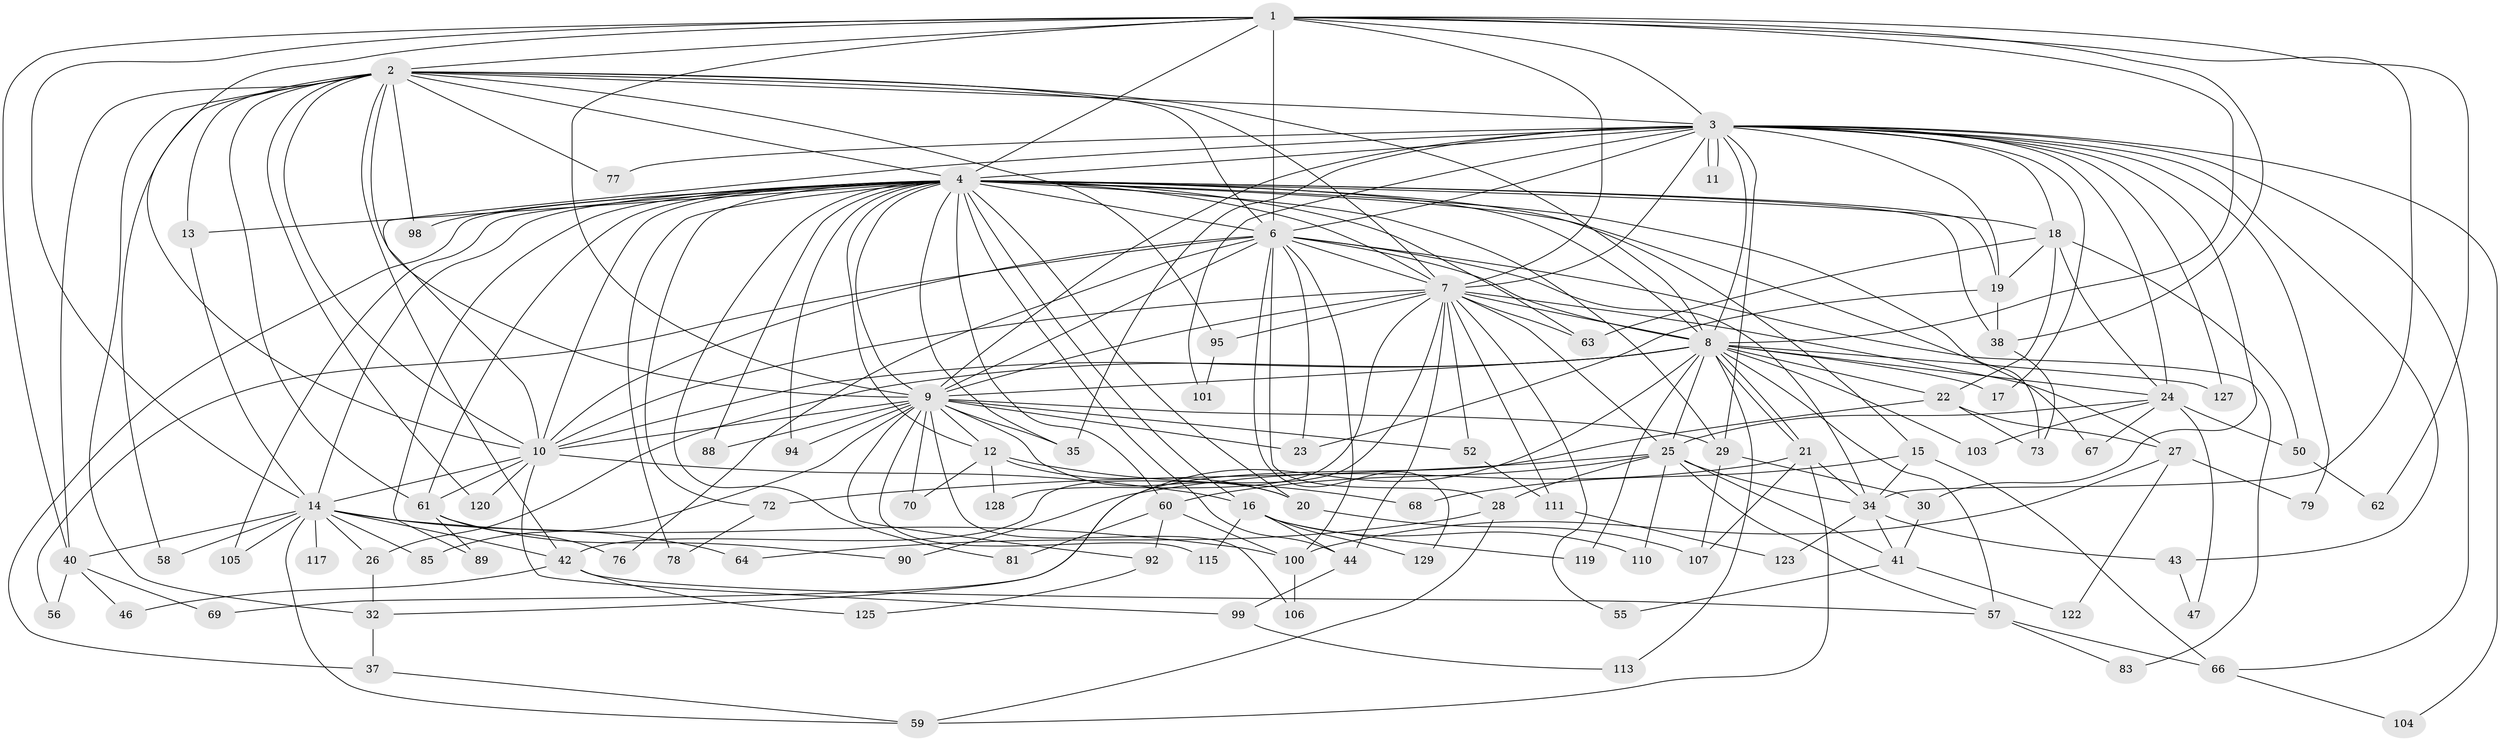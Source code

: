 // Generated by graph-tools (version 1.1) at 2025/51/02/27/25 19:51:42]
// undirected, 95 vertices, 234 edges
graph export_dot {
graph [start="1"]
  node [color=gray90,style=filled];
  1 [super="+130"];
  2 [super="+31"];
  3 [super="+71"];
  4 [super="+5"];
  6 [super="+84"];
  7 [super="+51"];
  8 [super="+133"];
  9 [super="+48"];
  10 [super="+80"];
  11;
  12 [super="+54"];
  13 [super="+112"];
  14 [super="+74"];
  15 [super="+93"];
  16 [super="+45"];
  17;
  18 [super="+109"];
  19 [super="+33"];
  20 [super="+131"];
  21 [super="+65"];
  22 [super="+75"];
  23;
  24 [super="+36"];
  25 [super="+87"];
  26;
  27 [super="+116"];
  28 [super="+124"];
  29 [super="+82"];
  30;
  32 [super="+53"];
  34 [super="+39"];
  35 [super="+96"];
  37;
  38 [super="+126"];
  40 [super="+108"];
  41 [super="+86"];
  42 [super="+49"];
  43;
  44;
  46;
  47;
  50;
  52;
  55;
  56;
  57 [super="+114"];
  58;
  59;
  60;
  61 [super="+97"];
  62;
  63;
  64;
  66;
  67;
  68;
  69;
  70;
  72 [super="+118"];
  73;
  76;
  77;
  78;
  79;
  81;
  83;
  85 [super="+91"];
  88;
  89;
  90;
  92 [super="+132"];
  94;
  95;
  98;
  99;
  100 [super="+102"];
  101;
  103;
  104;
  105;
  106;
  107;
  110;
  111 [super="+121"];
  113;
  115;
  117;
  119;
  120;
  122;
  123;
  125;
  127;
  128;
  129;
  1 -- 2;
  1 -- 3;
  1 -- 4 [weight=2];
  1 -- 6;
  1 -- 7;
  1 -- 8 [weight=2];
  1 -- 9;
  1 -- 10;
  1 -- 14;
  1 -- 34;
  1 -- 62;
  1 -- 40;
  1 -- 38;
  2 -- 3;
  2 -- 4 [weight=2];
  2 -- 6;
  2 -- 7;
  2 -- 8;
  2 -- 9 [weight=2];
  2 -- 10;
  2 -- 13;
  2 -- 32;
  2 -- 40;
  2 -- 42;
  2 -- 58;
  2 -- 77;
  2 -- 95;
  2 -- 98;
  2 -- 120;
  2 -- 61;
  3 -- 4 [weight=2];
  3 -- 6;
  3 -- 7;
  3 -- 8;
  3 -- 9;
  3 -- 10;
  3 -- 11;
  3 -- 11;
  3 -- 17;
  3 -- 18;
  3 -- 24;
  3 -- 29;
  3 -- 30;
  3 -- 35;
  3 -- 43;
  3 -- 66;
  3 -- 77;
  3 -- 79;
  3 -- 101;
  3 -- 104;
  3 -- 127;
  3 -- 19;
  4 -- 6 [weight=2];
  4 -- 7 [weight=2];
  4 -- 8 [weight=2];
  4 -- 9 [weight=2];
  4 -- 10 [weight=2];
  4 -- 14;
  4 -- 15 [weight=2];
  4 -- 18;
  4 -- 20;
  4 -- 60;
  4 -- 61;
  4 -- 63;
  4 -- 67;
  4 -- 78 [weight=2];
  4 -- 89;
  4 -- 98;
  4 -- 105;
  4 -- 72;
  4 -- 12;
  4 -- 13;
  4 -- 73;
  4 -- 16;
  4 -- 81;
  4 -- 19;
  4 -- 88;
  4 -- 94;
  4 -- 37;
  4 -- 38;
  4 -- 44;
  4 -- 29;
  4 -- 35;
  6 -- 7;
  6 -- 8;
  6 -- 9;
  6 -- 10;
  6 -- 23;
  6 -- 28;
  6 -- 56;
  6 -- 76;
  6 -- 83;
  6 -- 100;
  6 -- 129;
  6 -- 34;
  7 -- 8;
  7 -- 9;
  7 -- 10 [weight=2];
  7 -- 27;
  7 -- 44;
  7 -- 55;
  7 -- 63;
  7 -- 95;
  7 -- 128;
  7 -- 52;
  7 -- 25;
  7 -- 111 [weight=2];
  7 -- 42;
  8 -- 9 [weight=2];
  8 -- 10;
  8 -- 17;
  8 -- 21;
  8 -- 21;
  8 -- 22;
  8 -- 25;
  8 -- 26;
  8 -- 32;
  8 -- 103;
  8 -- 113;
  8 -- 119;
  8 -- 127;
  8 -- 57;
  8 -- 24;
  9 -- 10;
  9 -- 12;
  9 -- 20;
  9 -- 23;
  9 -- 29;
  9 -- 35;
  9 -- 52;
  9 -- 70;
  9 -- 85 [weight=2];
  9 -- 88;
  9 -- 92;
  9 -- 94;
  9 -- 106;
  9 -- 115;
  10 -- 16;
  10 -- 61;
  10 -- 99;
  10 -- 120;
  10 -- 14;
  12 -- 68;
  12 -- 70;
  12 -- 128;
  12 -- 20;
  13 -- 14;
  14 -- 26;
  14 -- 40;
  14 -- 42;
  14 -- 58;
  14 -- 59;
  14 -- 64;
  14 -- 85;
  14 -- 105;
  14 -- 117 [weight=2];
  14 -- 100;
  15 -- 68;
  15 -- 66;
  15 -- 34;
  16 -- 129;
  16 -- 115;
  16 -- 119;
  16 -- 44;
  16 -- 110;
  18 -- 19;
  18 -- 22;
  18 -- 24;
  18 -- 50;
  18 -- 63;
  19 -- 38;
  19 -- 23;
  20 -- 107;
  21 -- 34;
  21 -- 90;
  21 -- 107;
  21 -- 59;
  22 -- 27;
  22 -- 69;
  22 -- 73;
  24 -- 25;
  24 -- 47;
  24 -- 67;
  24 -- 50;
  24 -- 103;
  25 -- 28;
  25 -- 41;
  25 -- 57;
  25 -- 60;
  25 -- 72;
  25 -- 110;
  25 -- 34;
  26 -- 32;
  27 -- 79;
  27 -- 122;
  27 -- 100;
  28 -- 64;
  28 -- 59;
  29 -- 30;
  29 -- 107;
  30 -- 41;
  32 -- 37;
  34 -- 123;
  34 -- 41;
  34 -- 43;
  37 -- 59;
  38 -- 73;
  40 -- 46;
  40 -- 56;
  40 -- 69;
  41 -- 55;
  41 -- 122;
  42 -- 46;
  42 -- 57;
  42 -- 125;
  43 -- 47;
  44 -- 99;
  50 -- 62;
  52 -- 111;
  57 -- 66;
  57 -- 83;
  60 -- 81;
  60 -- 92;
  60 -- 100;
  61 -- 76;
  61 -- 89;
  61 -- 90;
  66 -- 104;
  72 -- 78;
  92 -- 125;
  95 -- 101;
  99 -- 113;
  100 -- 106;
  111 -- 123;
}

